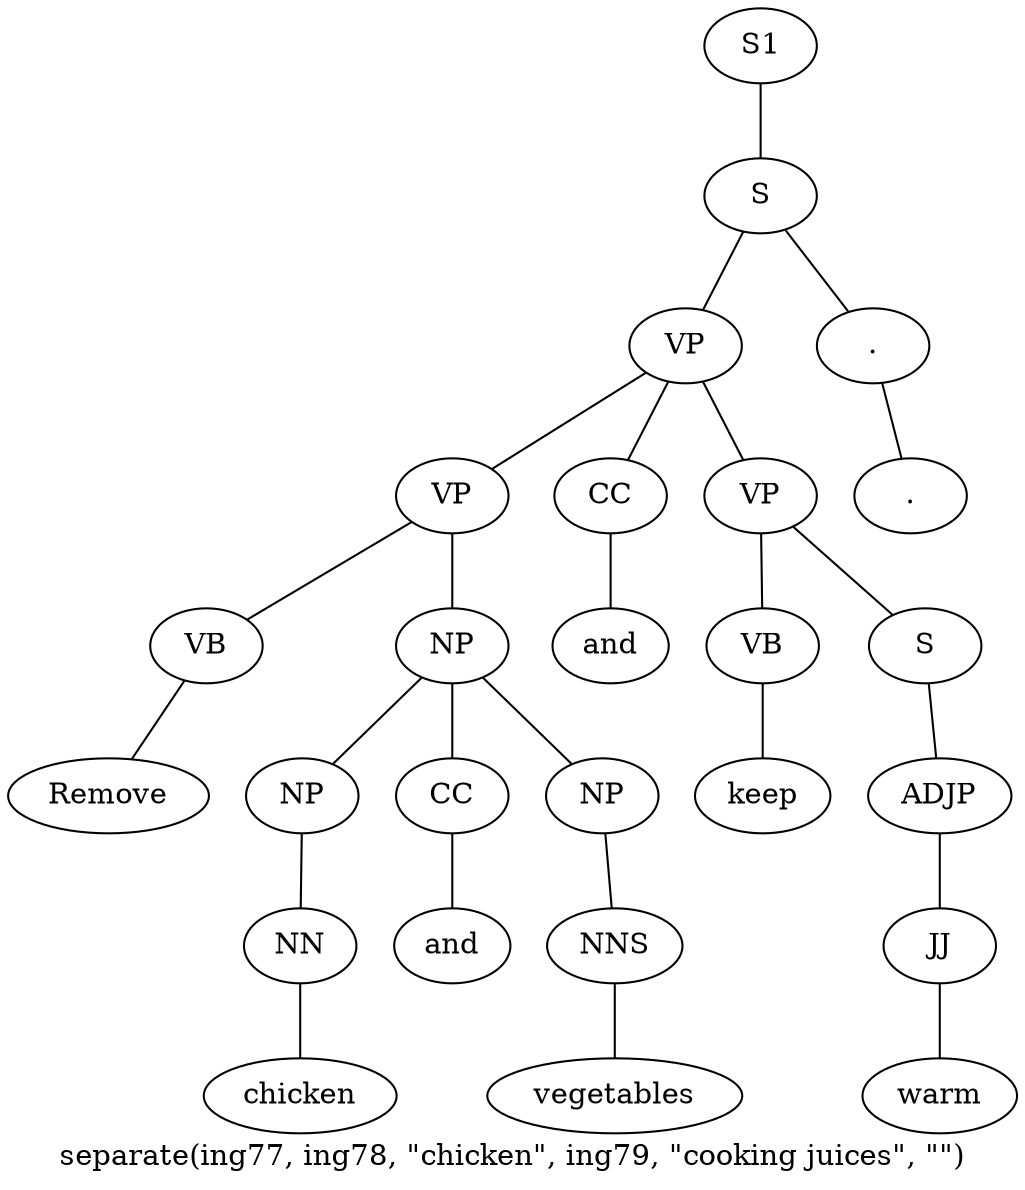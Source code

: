 graph SyntaxGraph {
	label = "separate(ing77, ing78, \"chicken\", ing79, \"cooking juices\", \"\")";
	Node0 [label="S1"];
	Node1 [label="S"];
	Node2 [label="VP"];
	Node3 [label="VP"];
	Node4 [label="VB"];
	Node5 [label="Remove"];
	Node6 [label="NP"];
	Node7 [label="NP"];
	Node8 [label="NN"];
	Node9 [label="chicken"];
	Node10 [label="CC"];
	Node11 [label="and"];
	Node12 [label="NP"];
	Node13 [label="NNS"];
	Node14 [label="vegetables"];
	Node15 [label="CC"];
	Node16 [label="and"];
	Node17 [label="VP"];
	Node18 [label="VB"];
	Node19 [label="keep"];
	Node20 [label="S"];
	Node21 [label="ADJP"];
	Node22 [label="JJ"];
	Node23 [label="warm"];
	Node24 [label="."];
	Node25 [label="."];

	Node0 -- Node1;
	Node1 -- Node2;
	Node1 -- Node24;
	Node2 -- Node3;
	Node2 -- Node15;
	Node2 -- Node17;
	Node3 -- Node4;
	Node3 -- Node6;
	Node4 -- Node5;
	Node6 -- Node7;
	Node6 -- Node10;
	Node6 -- Node12;
	Node7 -- Node8;
	Node8 -- Node9;
	Node10 -- Node11;
	Node12 -- Node13;
	Node13 -- Node14;
	Node15 -- Node16;
	Node17 -- Node18;
	Node17 -- Node20;
	Node18 -- Node19;
	Node20 -- Node21;
	Node21 -- Node22;
	Node22 -- Node23;
	Node24 -- Node25;
}